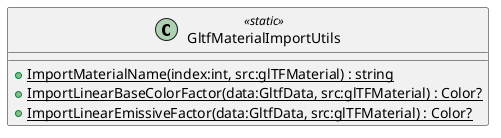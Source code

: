 @startuml
class GltfMaterialImportUtils <<static>> {
    + {static} ImportMaterialName(index:int, src:glTFMaterial) : string
    + {static} ImportLinearBaseColorFactor(data:GltfData, src:glTFMaterial) : Color?
    + {static} ImportLinearEmissiveFactor(data:GltfData, src:glTFMaterial) : Color?
}
@enduml
